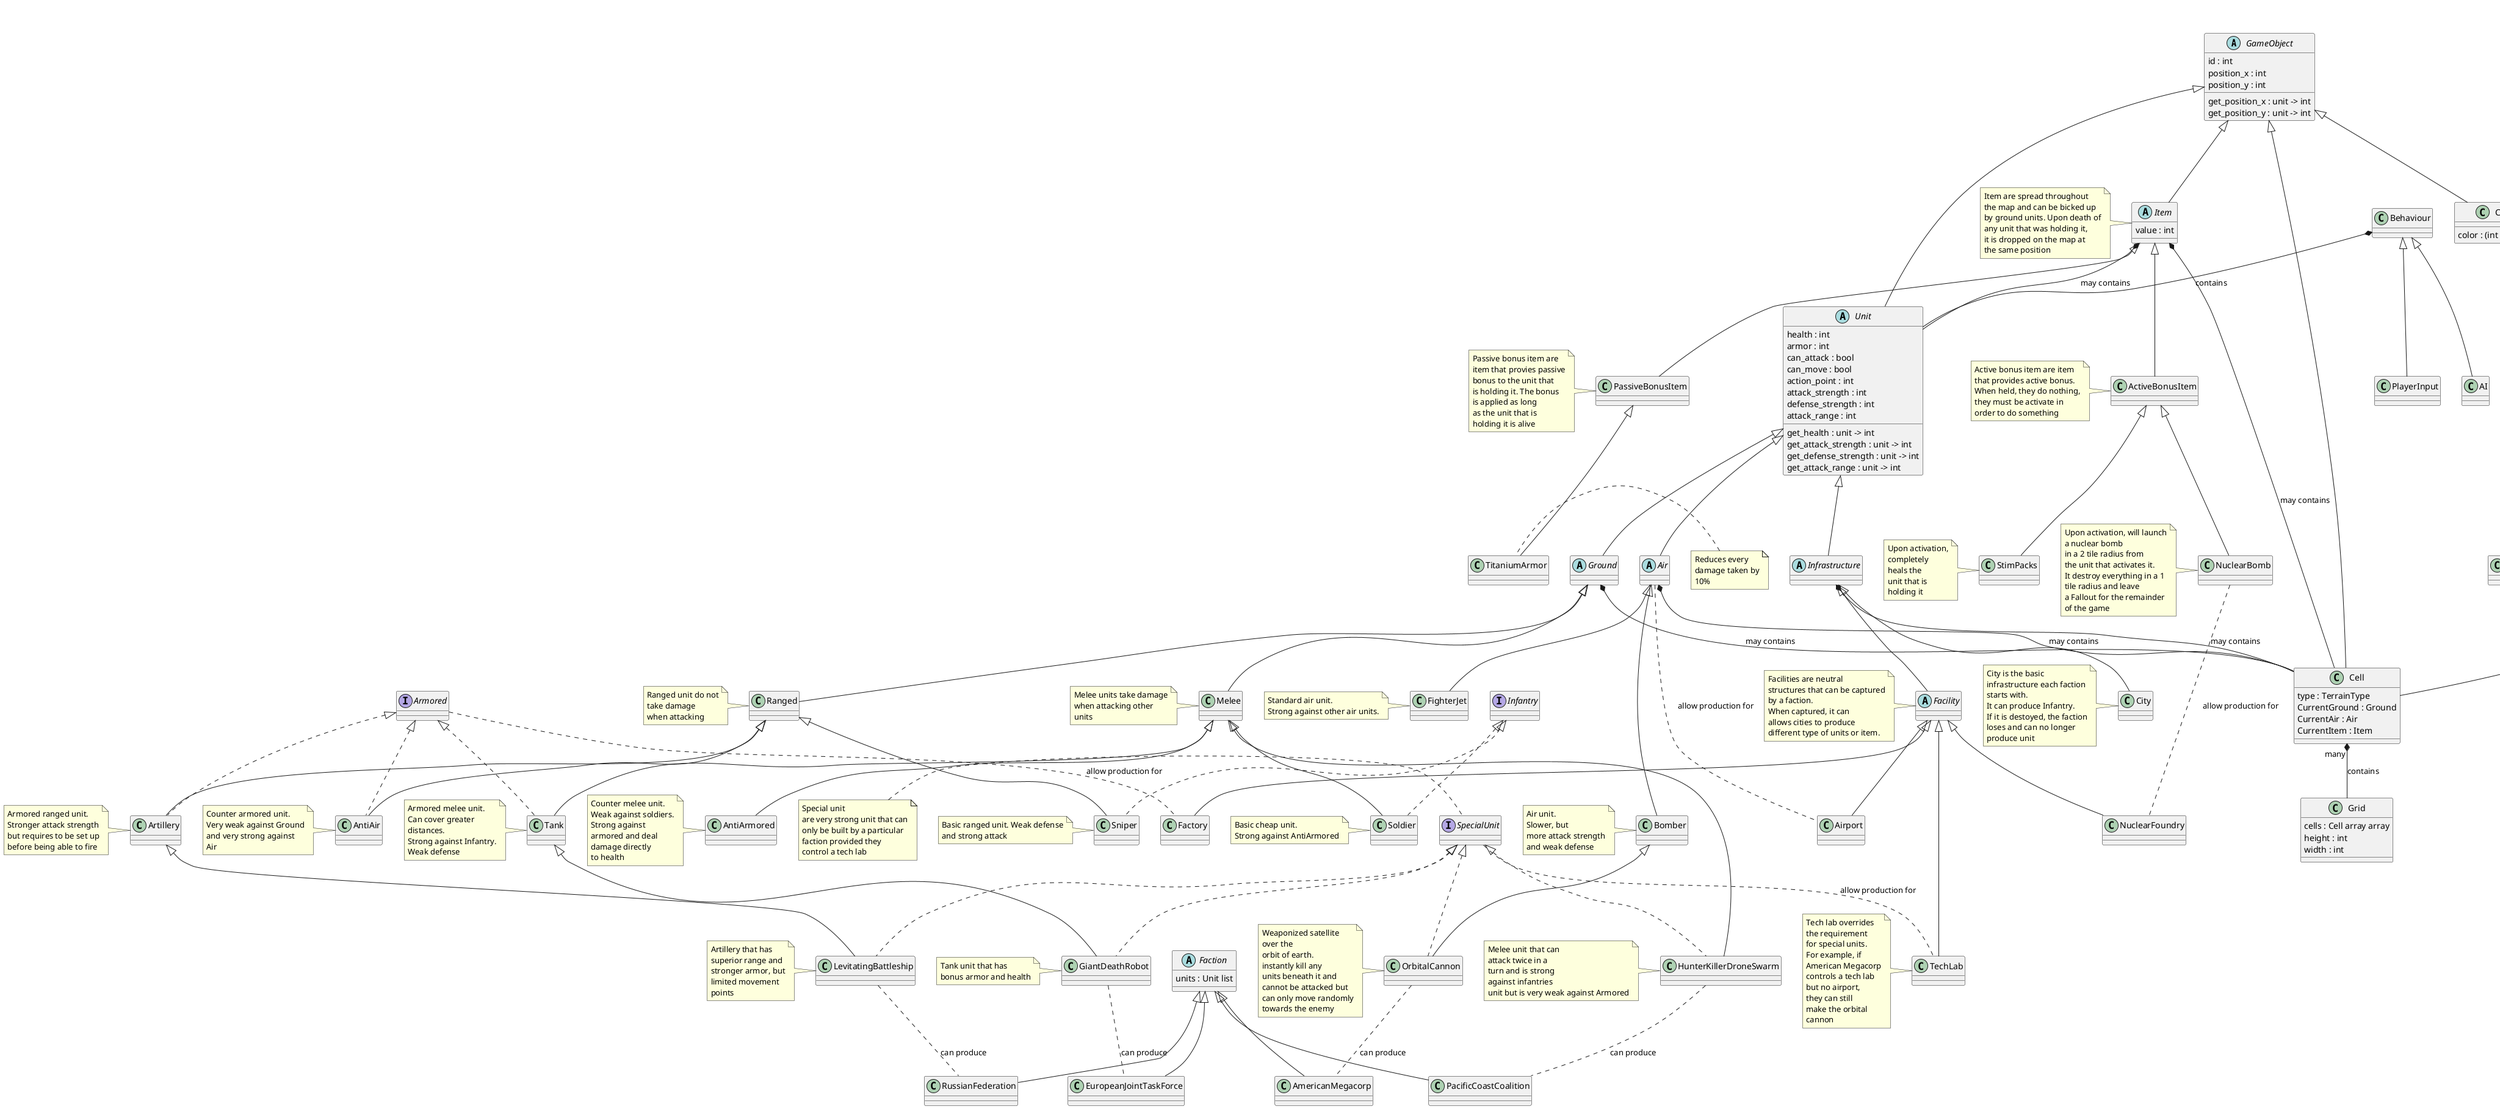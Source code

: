 @startuml
abstract class GameObject {
    id : int
    position_x : int
    position_y : int
    ___
    get_position_x : unit -> int
    get_position_y : unit -> int
}

class Cell {
    type : TerrainType
    CurrentGround : Ground
    CurrentAir : Air
    CurrentItem : Item
}

abstract class TerrainType {
    biome : Biome
    natural_feature : NaturalFeature
}

abstract class Infrastructure {

}

class City {

}
note left of City
    City is the basic
    infrastructure each faction
    starts with.
    It can produce Infantry.
    If it is destoyed, the faction
    loses and can no longer
    produce unit
end note

abstract class Facility {

}
note left of Facility
    Facilities are neutral
    structures that can be captured
    by a faction.
    When captured, it can
    allows cities to produce
    different type of units or item.
end note


abstract class Unit {
    health : int
    armor : int
    can_attack : bool
    can_move : bool
    action_point : int
    attack_strength : int
    defense_strength : int
    attack_range : int
    ___
    get_health : unit -> int
    get_attack_strength : unit -> int
    get_defense_strength : unit -> int
    get_attack_range : unit -> int
}

interface SpecialUnit {

}
note left of SpecialUnit
    Special unit
    are very strong unit that can
    only be built by a particular
    faction provided they
    control a tech lab
end note

class LevitatingBattleship {

}
note left of LevitatingBattleship 
    Artillery that has
    superior range and
    stronger armor, but
    limited movement
    points
end note 

class HunterKillerDroneSwarm {

}
note left of HunterKillerDroneSwarm 
    Melee unit that can
    attack twice in a
    turn and is strong
    against infantries
    unit but is very weak against Armored
end note

class GiantDeathRobot {

}
note left of GiantDeathRobot
    Tank unit that has
    bonus armor and health
end note

class OrbitalCannon {

}
note left of OrbitalCannon 
    Weaponized satellite
    over the
    orbit of earth.
    instantly kill any
    units beneath it and
    cannot be attacked but 
    can only move randomly
    towards the enemy
end note

abstract class Ground {

}


abstract class Air {

}

class Melee {

}
note left of Melee
    Melee units take damage
    when attacking other
    units
end note

class Soldier {

}
note left of Soldier
    Basic cheap unit.
    Strong against AntiArmored
end note

class Sniper {

}
note left of Sniper
    Basic ranged unit. Weak defense
    and strong attack
end note

class Tank {

}
note left of Tank
    Armored melee unit.
    Can cover greater
    distances.
    Strong against Infantry.
    Weak defense
end note


class AntiArmored {

}
note left of AntiArmored
    Counter melee unit.
    Weak against soldiers.
    Strong against
    armored and deal
    damage directly
    to health
end note

class AntiAir {

}
note left of AntiAir
    Counter armored unit.
    Very weak against Ground
    and very strong against
    Air
end note

class Artillery {

}
note left of Artillery
    Armored ranged unit.
    Stronger attack strength
    but requires to be set up
    before being able to fire
end note

class Ranged {

}
note left of Ranged
    Ranged unit do not
    take damage
    when attacking
end note


class FighterJet {

}
note left of FighterJet
    Standard air unit.
    Strong against other air units.
end note

class Bomber {

}
note left of Bomber
    Air unit.
    Slower, but
    more attack strength
    and weak defense
end note

abstract class Item {
    value : int
}

note left of Item
    Item are spread throughout
    the map and can be bicked up
    by ground units. Upon death of
    any unit that was holding it,
    it is dropped on the map at
    the same position
end note

class NuclearBomb {

}
note left of NuclearBomb
    Upon activation, will launch
    a nuclear bomb
    in a 2 tile radius from
    the unit that activates it.
    It destroy everything in a 1
    tile radius and leave
    a Fallout for the remainder
    of the game
end note



class TitaniumArmor {

}

note left of TitaniumArmor
    Reduces every
    damage taken by
    10%
end note

class StimPacks {

}

note left of StimPacks
    Upon activation,
    completely
    heals the
    unit that is
    holding it
end note

class PassiveBonusItem {

}

note left of PassiveBonusItem
    Passive bonus item are
    item that provies passive
    bonus to the unit that
    is holding it. The bonus
    is applied as long
    as the unit that is
    holding it is alive
end note


class ActiveBonusItem {

}

note left of ActiveBonusItem
    Active bonus item are item
    that provides active bonus.
    When held, they do nothing,
    they must be activate in
    order to do something
end note

class Cursor {
    color : (int * int * int)
}

abstract class Biome {

}

note left of Biome
    Biome depicts the visual
    look of a cell.
    Some faction
    fight better or
    worse on some
    biome
end note

class Grassland {

}

class Desert {

}

class Snow {

}

class Airport {

}

class Factory {

}

class NuclearFoundry {

}

class TechLab {

}
note left of TechLab
    Tech lab overrides
    the requirement
    for special units.
    For example, if
    American Megacorp
    controls a tech lab
    but no airport,
    they can still
    make the orbital
    cannon
end note

abstract class ImpassableFeature {

}
note left of ImpassableFeature
    Nothing can be on
    impassable feature
end note

abstract class RoughFeature {

}
note left of RoughFeature
    Rough feature takes
    all movement points
    to move to
end note

class Mountain {

}
note left of Mountain
    Block ranged attacks
end note

class Lake {

}
note left of Lake
    Do not block
    ranged attacks
end note

class Forest {

}
note left of Forest
    Stronger attack
    if attacking from a
    Forest
end note

class Hill {

}
note left of Hill
    Stronger defense
    if attacked on
    a hill
end note

class Fallout {

}
note left of Fallout
    Every unit
    take damage
    when starting
    the turn on top of 
    a fallout
end note


abstract class NaturalFeature {

}

interface Infantry {

}

interface Armored {

}

class Grid {
    cells : Cell array array
    height : int
    width : int
}

abstract class Action {

}

class Move {

}

class Guard {

}

abstract class Attack {

}

class AttackGround {

}

class AttackAir {

}

class PickUp {

}

class Produce {

}

abstract class Menu {

}

class MainMenu {

}

class EndMenu {

}

class SettingMenu {

}

class Behaviour {

}

class PlayerInput {

}

class AI {

}

abstract class Faction {
    units : Unit list
}

class AmericanMegacorp {

}

class EuropeanJointTaskForce {

}

class RussianFederation {

}

class PacificCoastCoalition {

}
class Game {
    setting : Settings
    factions : Faction list
    ___
}


class Settings {
    speed : int
}

note left of Game 
    iterate over each factions,
    then iterate over each
    available unit,
    only the player chosen
    faction has the cursor.
    the game class 
    will wait for player input
    and when there are no more
    available units, play the opponent(s) turn
    when playing opponents turns,
    compute the choices then wait
    1s to play so that player can read
    what the opponent is doing
end note



' Implements
Infantry <|.. Soldier
Infantry <|.. Sniper
Armored <|.. Tank
Armored <|.. AntiAir
Armored <|.. Artillery
SpecialUnit <|.. LevitatingBattleship
SpecialUnit <|.. HunterKillerDroneSwarm
SpecialUnit <|.. GiantDeathRobot
SpecialUnit <|.. OrbitalCannon
' Inheritance
GameObject <|-- Item
GameObject <|-- Cell
GameObject <|-- Unit
GameObject <|-- Cursor
Unit <|-- Infrastructure
Unit <|-- Ground
Unit <|-- Air
Ground <|-- Melee
Ground <|-- Ranged
Ranged <|-- Artillery
Ranged <|-- Sniper
Ranged <|-- AntiAir
Melee <|-- Tank
Melee <|-- AntiArmored
Melee <|-- Soldier
Air <|-- Bomber
Air <|-- FighterJet
Artillery <|-- LevitatingBattleship
Bomber <|-- OrbitalCannon
Melee <|-- HunterKillerDroneSwarm
Tank <|-- GiantDeathRobot
Infrastructure <|-- City
Infrastructure <|-- Facility
NaturalFeature <|-- Forest
NaturalFeature <|-- Hill
NaturalFeature <|-- Fallout
NaturalFeature <|-- ImpassableFeature
NaturalFeature <|-- RoughFeature
ImpassableFeature <|-- Mountain
ImpassableFeature <|-- Lake
RoughFeature <|-- Forest
RoughFeature <|-- Hill
Biome <|-- Desert
Biome <|-- Grassland
Biome <|-- Snow
Facility <|-- Airport
Facility <|-- Factory
Facility <|-- NuclearFoundry
Facility <|-- TechLab
Action <|-- Move
Action <|-- Attack
Action <|-- PickUp
Action <|-- Produce
Action <|-- Guard
Action <|-- UseItem
Attack <|-- AttackAir
Attack <|-- AttackGround
Menu <|-- MainMenu
Menu <|-- EndMenu
Menu <|-- SettingMenu
Behaviour <|-- PlayerInput
Behaviour <|-- AI
Item <|-- PassiveBonusItem
Item <|-- ActiveBonusItem
Faction <|-- EuropeanJointTaskForce
Faction <|-- AmericanMegacorp
Faction <|-- PacificCoastCoalition
Faction <|-- RussianFederation
ActiveBonusItem <|-- NuclearBomb
ActiveBonusItem <|-- StimPacks
PassiveBonusItem <|-- TitaniumArmor

' Contains
TerrainType *-- Cell : contains
Ground *-- Cell : may contains
Air *-- Cell : may contains
Item *-- Cell : may contains
Item *-- Unit : may contains
Infrastructure *-- Cell : may contains
Biome *-- TerrainType : contains
NaturalFeature *-- TerrainType : may contains
Cell "many" *-- Grid : contains
Behaviour *-- Unit : contains

' Faction special units
GiantDeathRobot .. EuropeanJointTaskForce: can produce
HunterKillerDroneSwarm .. PacificCoastCoalition: can produce
OrbitalCannon .. AmericanMegacorp: can produce
LevitatingBattleship .. RussianFederation: can produce

' Facility produce type of units
Armored .. Factory : allow production for
Air .. Airport : allow production for
SpecialUnit .. TechLab : allow production for
NuclearBomb .. NuclearFoundry : allow production for

' Package
@enduml